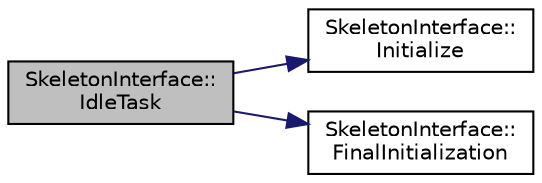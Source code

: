 digraph "SkeletonInterface::IdleTask"
{
  edge [fontname="Helvetica",fontsize="10",labelfontname="Helvetica",labelfontsize="10"];
  node [fontname="Helvetica",fontsize="10",shape=record];
  rankdir="LR";
  Node1 [label="SkeletonInterface::\lIdleTask",height=0.2,width=0.4,color="black", fillcolor="grey75", style="filled", fontcolor="black"];
  Node1 -> Node2 [color="midnightblue",fontsize="10",style="solid",fontname="Helvetica"];
  Node2 [label="SkeletonInterface::\lInitialize",height=0.2,width=0.4,color="black", fillcolor="white", style="filled",URL="$de/dab/class_skeleton_interface.html#a88092dd28aabaa310b375454741db004"];
  Node1 -> Node3 [color="midnightblue",fontsize="10",style="solid",fontname="Helvetica"];
  Node3 [label="SkeletonInterface::\lFinalInitialization",height=0.2,width=0.4,color="black", fillcolor="white", style="filled",URL="$de/dab/class_skeleton_interface.html#a4935afd18a6ffc0bf764fa5d867dddfe"];
}
